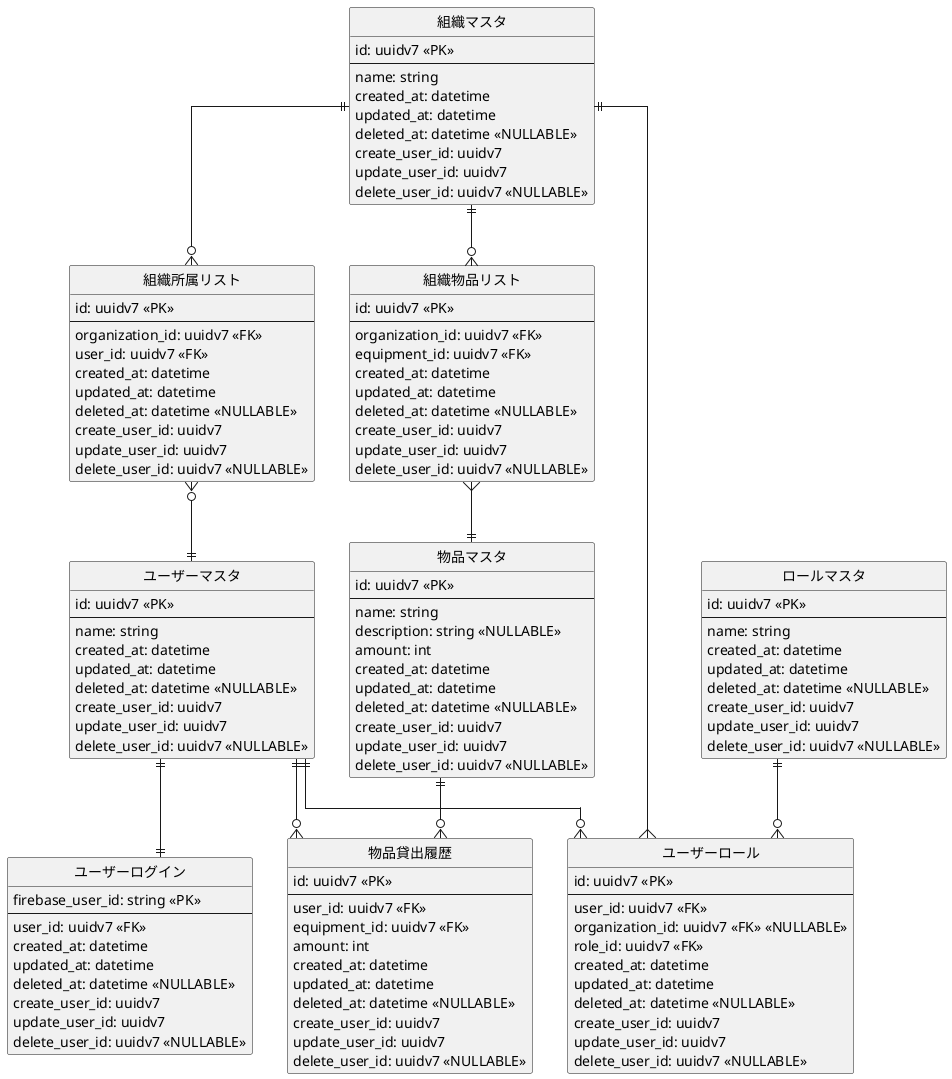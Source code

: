 @startuml 物品管理システム論理設計
' hide the spot
hide circle

' avoid problems with angled crows feet
skinparam linetype ortho

entity user as "ユーザーマスタ" {
  id: uuidv7 <<PK>>
  --
  name: string
  created_at: datetime 
  updated_at: datetime
  deleted_at: datetime <<NULLABLE>>
  create_user_id: uuidv7
  update_user_id: uuidv7
  delete_user_id: uuidv7 <<NULLABLE>>
}

entity user_login as "ユーザーログイン" {
  firebase_user_id: string <<PK>>
  --
  user_id: uuidv7 <<FK>>
  created_at: datetime 
  updated_at: datetime
  deleted_at: datetime <<NULLABLE>>
  create_user_id: uuidv7
  update_user_id: uuidv7
  delete_user_id: uuidv7 <<NULLABLE>>
}

entity equipment as "物品マスタ" {
  id: uuidv7 <<PK>>
  --
  name: string
  description: string <<NULLABLE>>
  amount: int
  created_at: datetime 
  updated_at: datetime
  deleted_at: datetime <<NULLABLE>>
  create_user_id: uuidv7
  update_user_id: uuidv7
  delete_user_id: uuidv7 <<NULLABLE>>
}

entity organization as "組織マスタ" {
  id: uuidv7 <<PK>>
  --
  name: string
  created_at: datetime 
  updated_at: datetime
  deleted_at: datetime <<NULLABLE>>
  create_user_id: uuidv7
  update_user_id: uuidv7
  delete_user_id: uuidv7 <<NULLABLE>>
}

entity equipment_user as "物品貸出履歴" {
  id: uuidv7 <<PK>>
  --
  user_id: uuidv7 <<FK>>
  equipment_id: uuidv7 <<FK>>
  amount: int 
  created_at: datetime 
  updated_at: datetime
  deleted_at: datetime <<NULLABLE>> /' 返却日 '/
  create_user_id: uuidv7
  update_user_id: uuidv7
  delete_user_id: uuidv7 <<NULLABLE>> /' 返却したユーザー '/
}

entity organization_user as "組織所属リスト" {
  id: uuidv7 <<PK>>
  --
  organization_id: uuidv7 <<FK>>
  user_id: uuidv7 <<FK>>
  created_at: datetime 
  updated_at: datetime
  deleted_at: datetime <<NULLABLE>>
  create_user_id: uuidv7
  update_user_id: uuidv7
  delete_user_id: uuidv7 <<NULLABLE>>
}

entity organization_equipment as "組織物品リスト" {
  id: uuidv7 <<PK>>
  --
  organization_id: uuidv7 <<FK>>
  equipment_id: uuidv7 <<FK>>
  created_at: datetime 
  updated_at: datetime
  deleted_at: datetime <<NULLABLE>>
  create_user_id: uuidv7
  update_user_id: uuidv7
  delete_user_id: uuidv7 <<NULLABLE>>
}

entity roles as "ロールマスタ" {
  id: uuidv7 <<PK>>
  --
  name: string
  created_at: datetime 
  updated_at: datetime
  deleted_at: datetime <<NULLABLE>>
  create_user_id: uuidv7
  update_user_id: uuidv7
  delete_user_id: uuidv7 <<NULLABLE>>
}

entity user_roles as "ユーザーロール" {
  id: uuidv7 <<PK>>
  --
  user_id: uuidv7 <<FK>>
  organization_id: uuidv7 <<FK>> <<NULLABLE>>
  role_id: uuidv7 <<FK>>
  created_at: datetime 
  updated_at: datetime
  deleted_at: datetime <<NULLABLE>>
  create_user_id: uuidv7
  update_user_id: uuidv7
  delete_user_id: uuidv7 <<NULLABLE>>
}

user ||--|| user_login
user ||--o{ equipment_user
equipment ||--o{ equipment_user
organization ||--o{ organization_user
organization_user }o--|| user
organization ||--o{ organization_equipment
organization_equipment }--|| equipment
organization ||--{ user_roles
user ||--o{ user_roles
roles ||--o{ user_roles

/'
    ### cardinality ###
    ------   :1
    ----||   :1 and only 1
    ----o|   :0 or 1
    -----{   :many
    ----|{   :1 or more
    ----o{   :0 or many
'/

@enduml